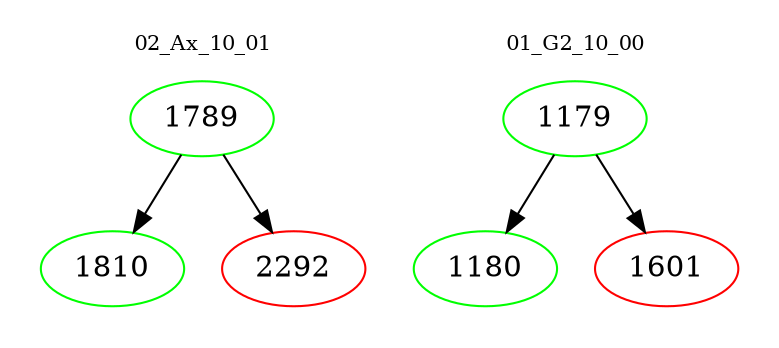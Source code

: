 digraph{
subgraph cluster_0 {
color = white
label = "02_Ax_10_01";
fontsize=10;
T0_1789 [label="1789", color="green"]
T0_1789 -> T0_1810 [color="black"]
T0_1810 [label="1810", color="green"]
T0_1789 -> T0_2292 [color="black"]
T0_2292 [label="2292", color="red"]
}
subgraph cluster_1 {
color = white
label = "01_G2_10_00";
fontsize=10;
T1_1179 [label="1179", color="green"]
T1_1179 -> T1_1180 [color="black"]
T1_1180 [label="1180", color="green"]
T1_1179 -> T1_1601 [color="black"]
T1_1601 [label="1601", color="red"]
}
}
